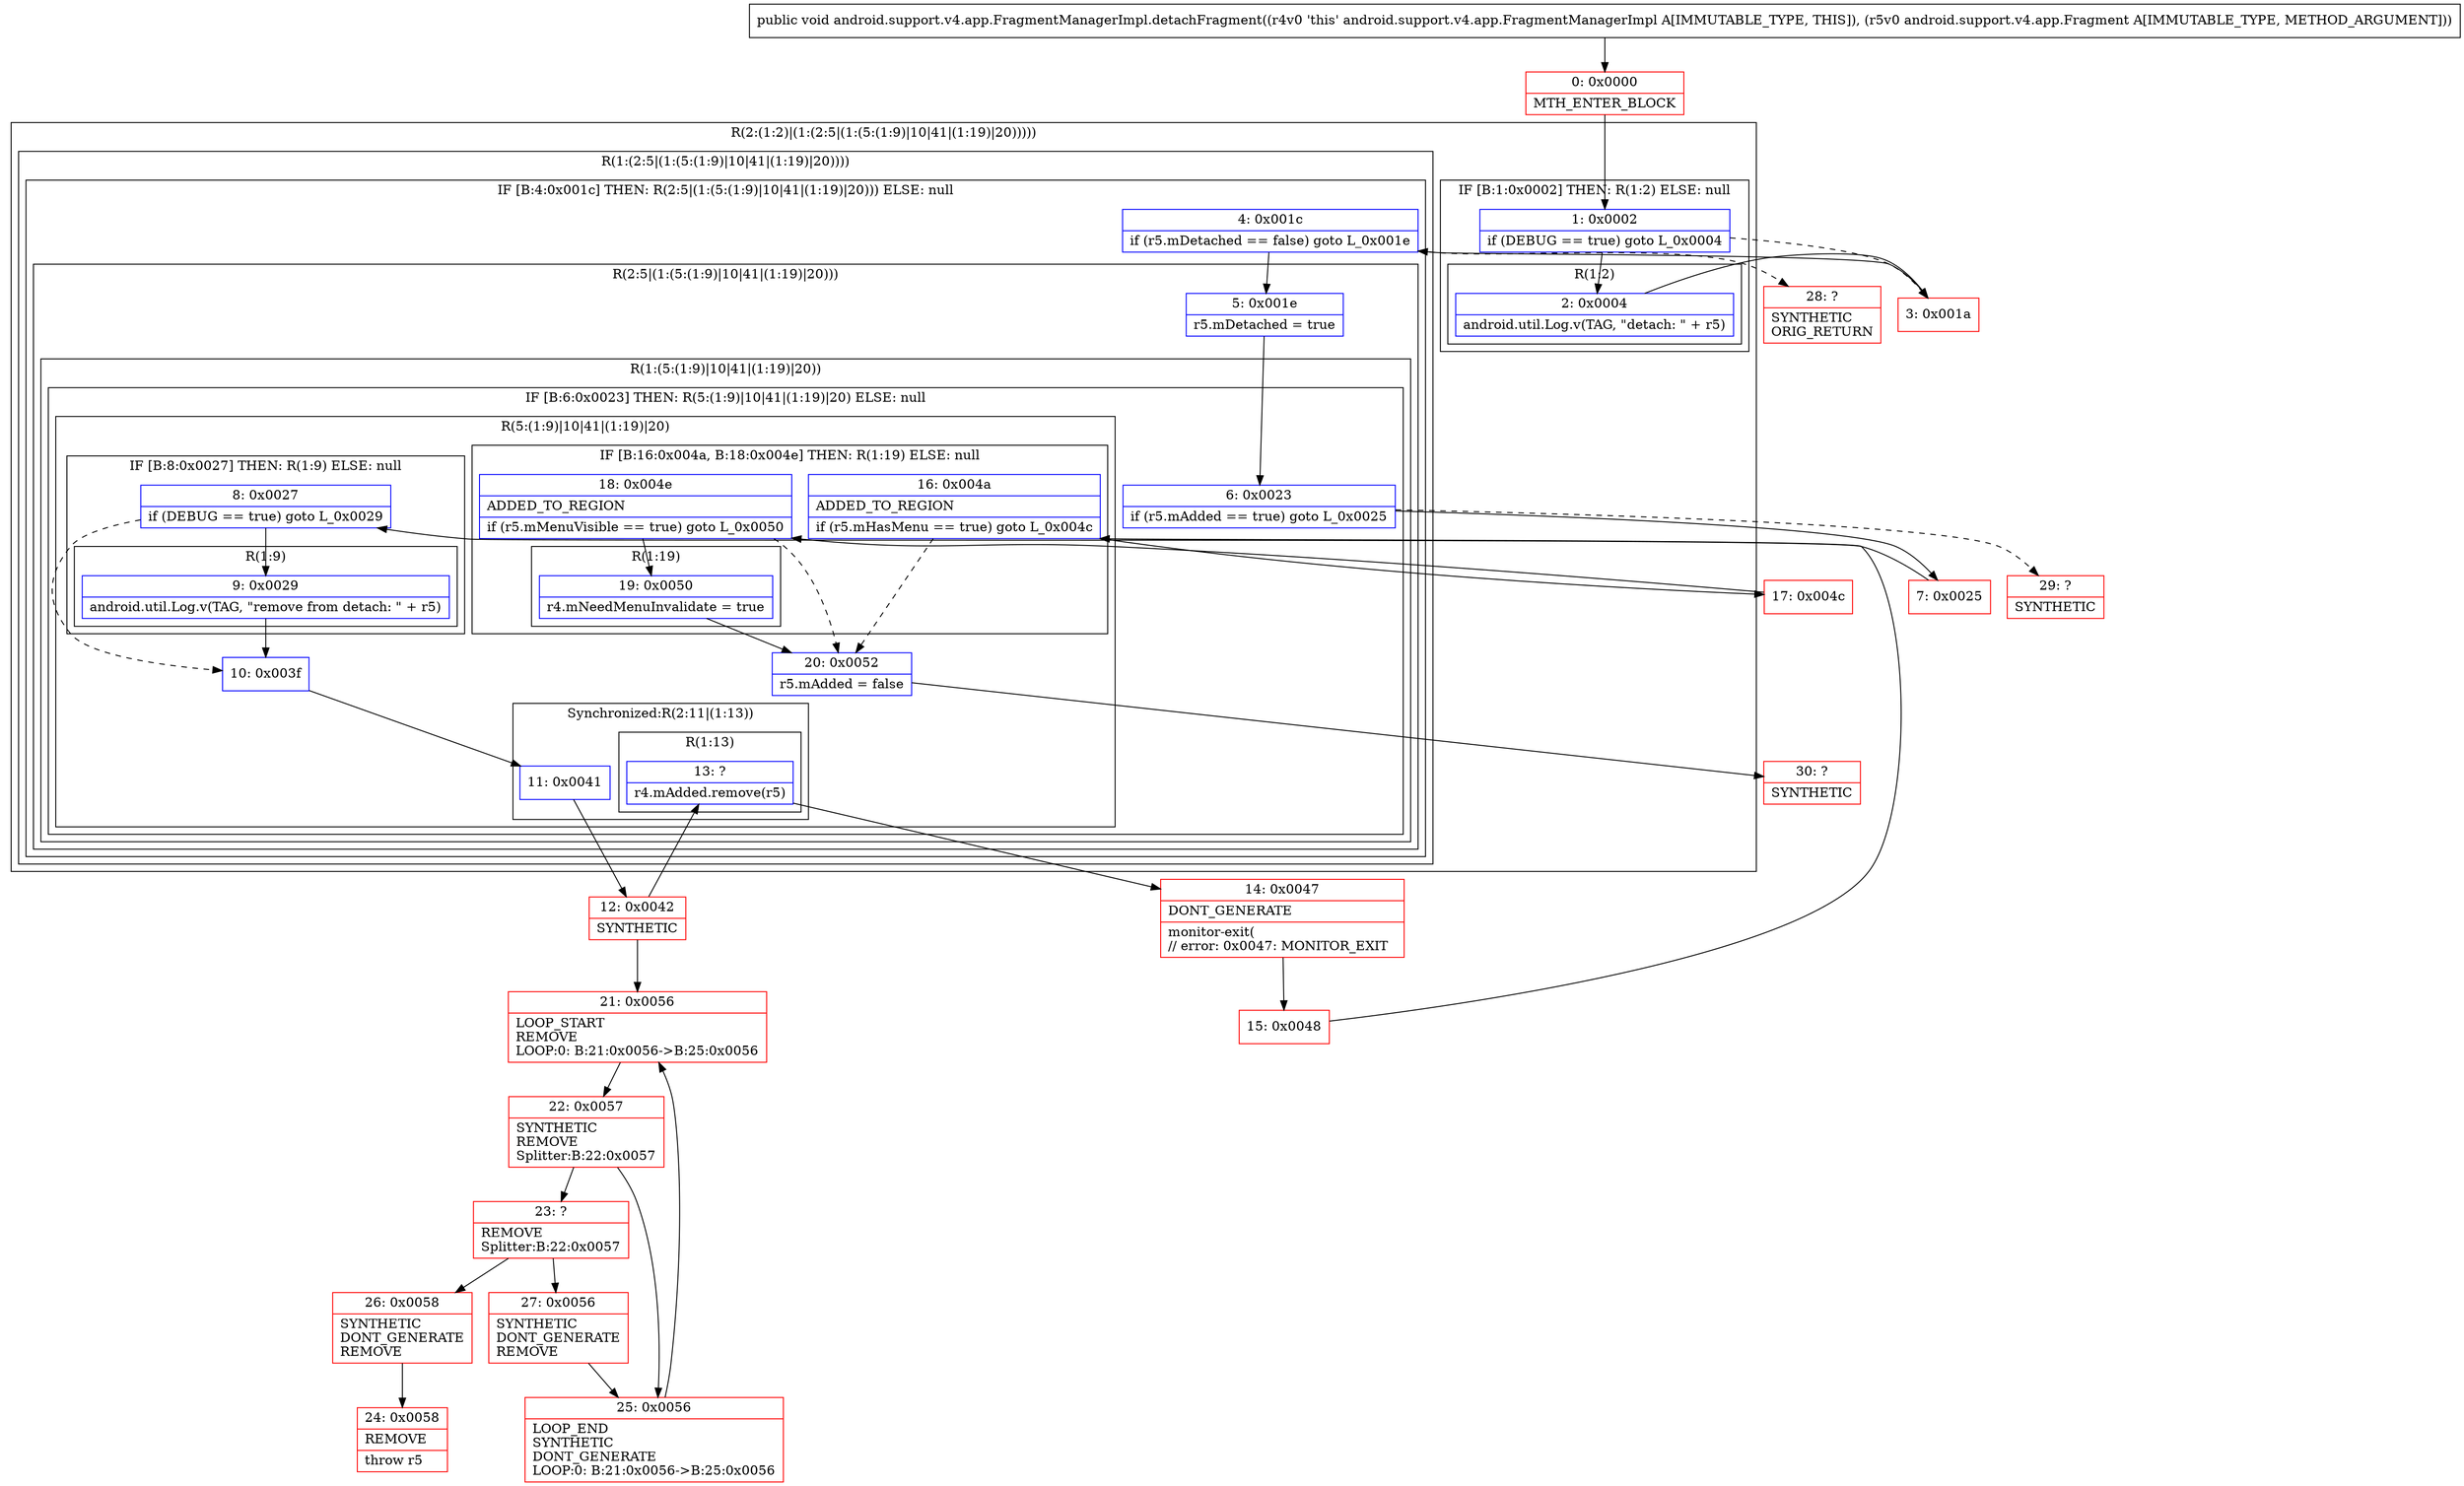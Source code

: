 digraph "CFG forandroid.support.v4.app.FragmentManagerImpl.detachFragment(Landroid\/support\/v4\/app\/Fragment;)V" {
subgraph cluster_Region_1890403110 {
label = "R(2:(1:2)|(1:(2:5|(1:(5:(1:9)|10|41|(1:19)|20)))))";
node [shape=record,color=blue];
subgraph cluster_IfRegion_249075079 {
label = "IF [B:1:0x0002] THEN: R(1:2) ELSE: null";
node [shape=record,color=blue];
Node_1 [shape=record,label="{1\:\ 0x0002|if (DEBUG == true) goto L_0x0004\l}"];
subgraph cluster_Region_2100285135 {
label = "R(1:2)";
node [shape=record,color=blue];
Node_2 [shape=record,label="{2\:\ 0x0004|android.util.Log.v(TAG, \"detach: \" + r5)\l}"];
}
}
subgraph cluster_Region_732759580 {
label = "R(1:(2:5|(1:(5:(1:9)|10|41|(1:19)|20))))";
node [shape=record,color=blue];
subgraph cluster_IfRegion_822334524 {
label = "IF [B:4:0x001c] THEN: R(2:5|(1:(5:(1:9)|10|41|(1:19)|20))) ELSE: null";
node [shape=record,color=blue];
Node_4 [shape=record,label="{4\:\ 0x001c|if (r5.mDetached == false) goto L_0x001e\l}"];
subgraph cluster_Region_2075990838 {
label = "R(2:5|(1:(5:(1:9)|10|41|(1:19)|20)))";
node [shape=record,color=blue];
Node_5 [shape=record,label="{5\:\ 0x001e|r5.mDetached = true\l}"];
subgraph cluster_Region_2028469048 {
label = "R(1:(5:(1:9)|10|41|(1:19)|20))";
node [shape=record,color=blue];
subgraph cluster_IfRegion_1002016734 {
label = "IF [B:6:0x0023] THEN: R(5:(1:9)|10|41|(1:19)|20) ELSE: null";
node [shape=record,color=blue];
Node_6 [shape=record,label="{6\:\ 0x0023|if (r5.mAdded == true) goto L_0x0025\l}"];
subgraph cluster_Region_347344545 {
label = "R(5:(1:9)|10|41|(1:19)|20)";
node [shape=record,color=blue];
subgraph cluster_IfRegion_121881514 {
label = "IF [B:8:0x0027] THEN: R(1:9) ELSE: null";
node [shape=record,color=blue];
Node_8 [shape=record,label="{8\:\ 0x0027|if (DEBUG == true) goto L_0x0029\l}"];
subgraph cluster_Region_1077597761 {
label = "R(1:9)";
node [shape=record,color=blue];
Node_9 [shape=record,label="{9\:\ 0x0029|android.util.Log.v(TAG, \"remove from detach: \" + r5)\l}"];
}
}
Node_10 [shape=record,label="{10\:\ 0x003f}"];
subgraph cluster_SynchronizedRegion_931821287 {
label = "Synchronized:R(2:11|(1:13))";
node [shape=record,color=blue];
Node_11 [shape=record,label="{11\:\ 0x0041}"];
subgraph cluster_Region_67086257 {
label = "R(1:13)";
node [shape=record,color=blue];
Node_13 [shape=record,label="{13\:\ ?|r4.mAdded.remove(r5)\l}"];
}
}
subgraph cluster_IfRegion_439905015 {
label = "IF [B:16:0x004a, B:18:0x004e] THEN: R(1:19) ELSE: null";
node [shape=record,color=blue];
Node_16 [shape=record,label="{16\:\ 0x004a|ADDED_TO_REGION\l|if (r5.mHasMenu == true) goto L_0x004c\l}"];
Node_18 [shape=record,label="{18\:\ 0x004e|ADDED_TO_REGION\l|if (r5.mMenuVisible == true) goto L_0x0050\l}"];
subgraph cluster_Region_212217647 {
label = "R(1:19)";
node [shape=record,color=blue];
Node_19 [shape=record,label="{19\:\ 0x0050|r4.mNeedMenuInvalidate = true\l}"];
}
}
Node_20 [shape=record,label="{20\:\ 0x0052|r5.mAdded = false\l}"];
}
}
}
}
}
}
}
Node_0 [shape=record,color=red,label="{0\:\ 0x0000|MTH_ENTER_BLOCK\l}"];
Node_3 [shape=record,color=red,label="{3\:\ 0x001a}"];
Node_7 [shape=record,color=red,label="{7\:\ 0x0025}"];
Node_12 [shape=record,color=red,label="{12\:\ 0x0042|SYNTHETIC\l}"];
Node_14 [shape=record,color=red,label="{14\:\ 0x0047|DONT_GENERATE\l|monitor\-exit(\l\/\/ error: 0x0047: MONITOR_EXIT  \l}"];
Node_15 [shape=record,color=red,label="{15\:\ 0x0048}"];
Node_17 [shape=record,color=red,label="{17\:\ 0x004c}"];
Node_21 [shape=record,color=red,label="{21\:\ 0x0056|LOOP_START\lREMOVE\lLOOP:0: B:21:0x0056\-\>B:25:0x0056\l}"];
Node_22 [shape=record,color=red,label="{22\:\ 0x0057|SYNTHETIC\lREMOVE\lSplitter:B:22:0x0057\l}"];
Node_23 [shape=record,color=red,label="{23\:\ ?|REMOVE\lSplitter:B:22:0x0057\l}"];
Node_24 [shape=record,color=red,label="{24\:\ 0x0058|REMOVE\l|throw r5\l}"];
Node_25 [shape=record,color=red,label="{25\:\ 0x0056|LOOP_END\lSYNTHETIC\lDONT_GENERATE\lLOOP:0: B:21:0x0056\-\>B:25:0x0056\l}"];
Node_26 [shape=record,color=red,label="{26\:\ 0x0058|SYNTHETIC\lDONT_GENERATE\lREMOVE\l}"];
Node_27 [shape=record,color=red,label="{27\:\ 0x0056|SYNTHETIC\lDONT_GENERATE\lREMOVE\l}"];
Node_28 [shape=record,color=red,label="{28\:\ ?|SYNTHETIC\lORIG_RETURN\l}"];
Node_29 [shape=record,color=red,label="{29\:\ ?|SYNTHETIC\l}"];
Node_30 [shape=record,color=red,label="{30\:\ ?|SYNTHETIC\l}"];
MethodNode[shape=record,label="{public void android.support.v4.app.FragmentManagerImpl.detachFragment((r4v0 'this' android.support.v4.app.FragmentManagerImpl A[IMMUTABLE_TYPE, THIS]), (r5v0 android.support.v4.app.Fragment A[IMMUTABLE_TYPE, METHOD_ARGUMENT])) }"];
MethodNode -> Node_0;
Node_1 -> Node_2;
Node_1 -> Node_3[style=dashed];
Node_2 -> Node_3;
Node_4 -> Node_5;
Node_4 -> Node_28[style=dashed];
Node_5 -> Node_6;
Node_6 -> Node_7;
Node_6 -> Node_29[style=dashed];
Node_8 -> Node_9;
Node_8 -> Node_10[style=dashed];
Node_9 -> Node_10;
Node_10 -> Node_11;
Node_11 -> Node_12;
Node_13 -> Node_14;
Node_16 -> Node_17;
Node_16 -> Node_20[style=dashed];
Node_18 -> Node_19;
Node_18 -> Node_20[style=dashed];
Node_19 -> Node_20;
Node_20 -> Node_30;
Node_0 -> Node_1;
Node_3 -> Node_4;
Node_7 -> Node_8;
Node_12 -> Node_13;
Node_12 -> Node_21;
Node_14 -> Node_15;
Node_15 -> Node_16;
Node_17 -> Node_18;
Node_21 -> Node_22;
Node_22 -> Node_23;
Node_22 -> Node_25;
Node_23 -> Node_26;
Node_23 -> Node_27;
Node_25 -> Node_21;
Node_26 -> Node_24;
Node_27 -> Node_25;
}

